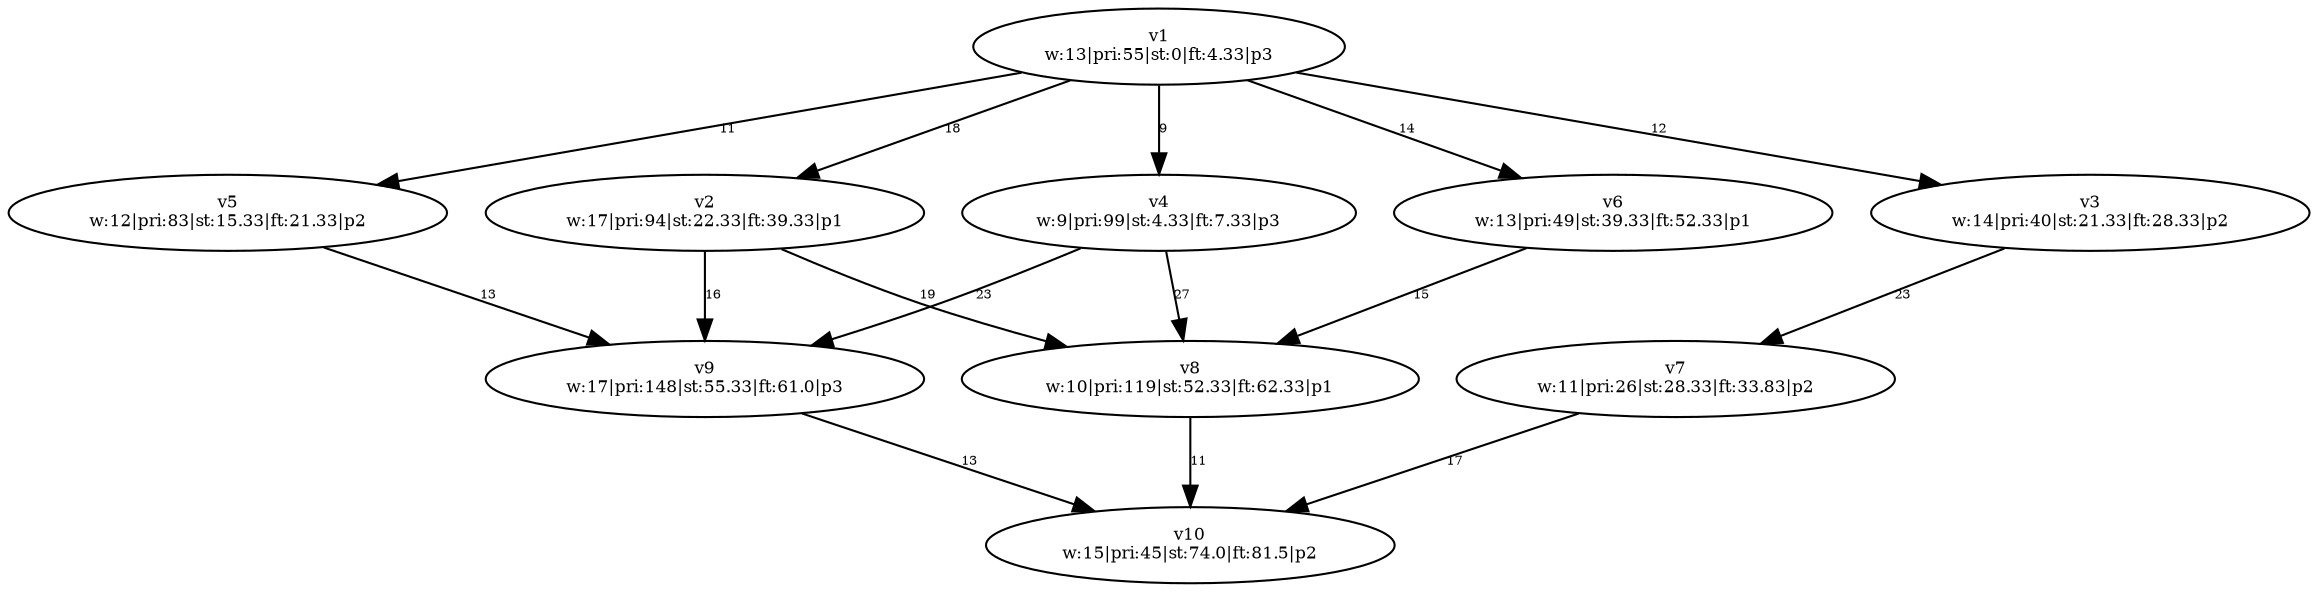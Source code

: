 digraph {
	v1 [label="v1
w:13|pri:55|st:0|ft:4.33|p3" fontsize=8.0]
	v4 [label="v4
w:9|pri:99|st:4.33|ft:7.33|p3" fontsize=8.0]
	v2 [label="v2
w:17|pri:94|st:22.33|ft:39.33|p1" fontsize=8.0]
	v5 [label="v5
w:12|pri:83|st:15.33|ft:21.33|p2" fontsize=8.0]
	v6 [label="v6
w:13|pri:49|st:39.33|ft:52.33|p1" fontsize=8.0]
	v3 [label="v3
w:14|pri:40|st:21.33|ft:28.33|p2" fontsize=8.0]
	v9 [label="v9
w:17|pri:148|st:55.33|ft:61.0|p3" fontsize=8.0]
	v8 [label="v8
w:10|pri:119|st:52.33|ft:62.33|p1" fontsize=8.0]
	v7 [label="v7
w:11|pri:26|st:28.33|ft:33.83|p2" fontsize=8.0]
	v10 [label="v10
w:15|pri:45|st:74.0|ft:81.5|p2" fontsize=8.0]
	v1 -> v2 [label=18 constraint=true fontsize=6.0]
	v1 -> v3 [label=12 constraint=true fontsize=6.0]
	v1 -> v4 [label=9 constraint=true fontsize=6.0]
	v1 -> v5 [label=11 constraint=true fontsize=6.0]
	v1 -> v6 [label=14 constraint=true fontsize=6.0]
	v2 -> v8 [label=19 constraint=true fontsize=6.0]
	v2 -> v9 [label=16 constraint=true fontsize=6.0]
	v3 -> v7 [label=23 constraint=true fontsize=6.0]
	v4 -> v8 [label=27 constraint=true fontsize=6.0]
	v4 -> v9 [label=23 constraint=true fontsize=6.0]
	v5 -> v9 [label=13 constraint=true fontsize=6.0]
	v6 -> v8 [label=15 constraint=true fontsize=6.0]
	v7 -> v10 [label=17 constraint=true fontsize=6.0]
	v8 -> v10 [label=11 constraint=true fontsize=6.0]
	v9 -> v10 [label=13 constraint=true fontsize=6.0]
}
